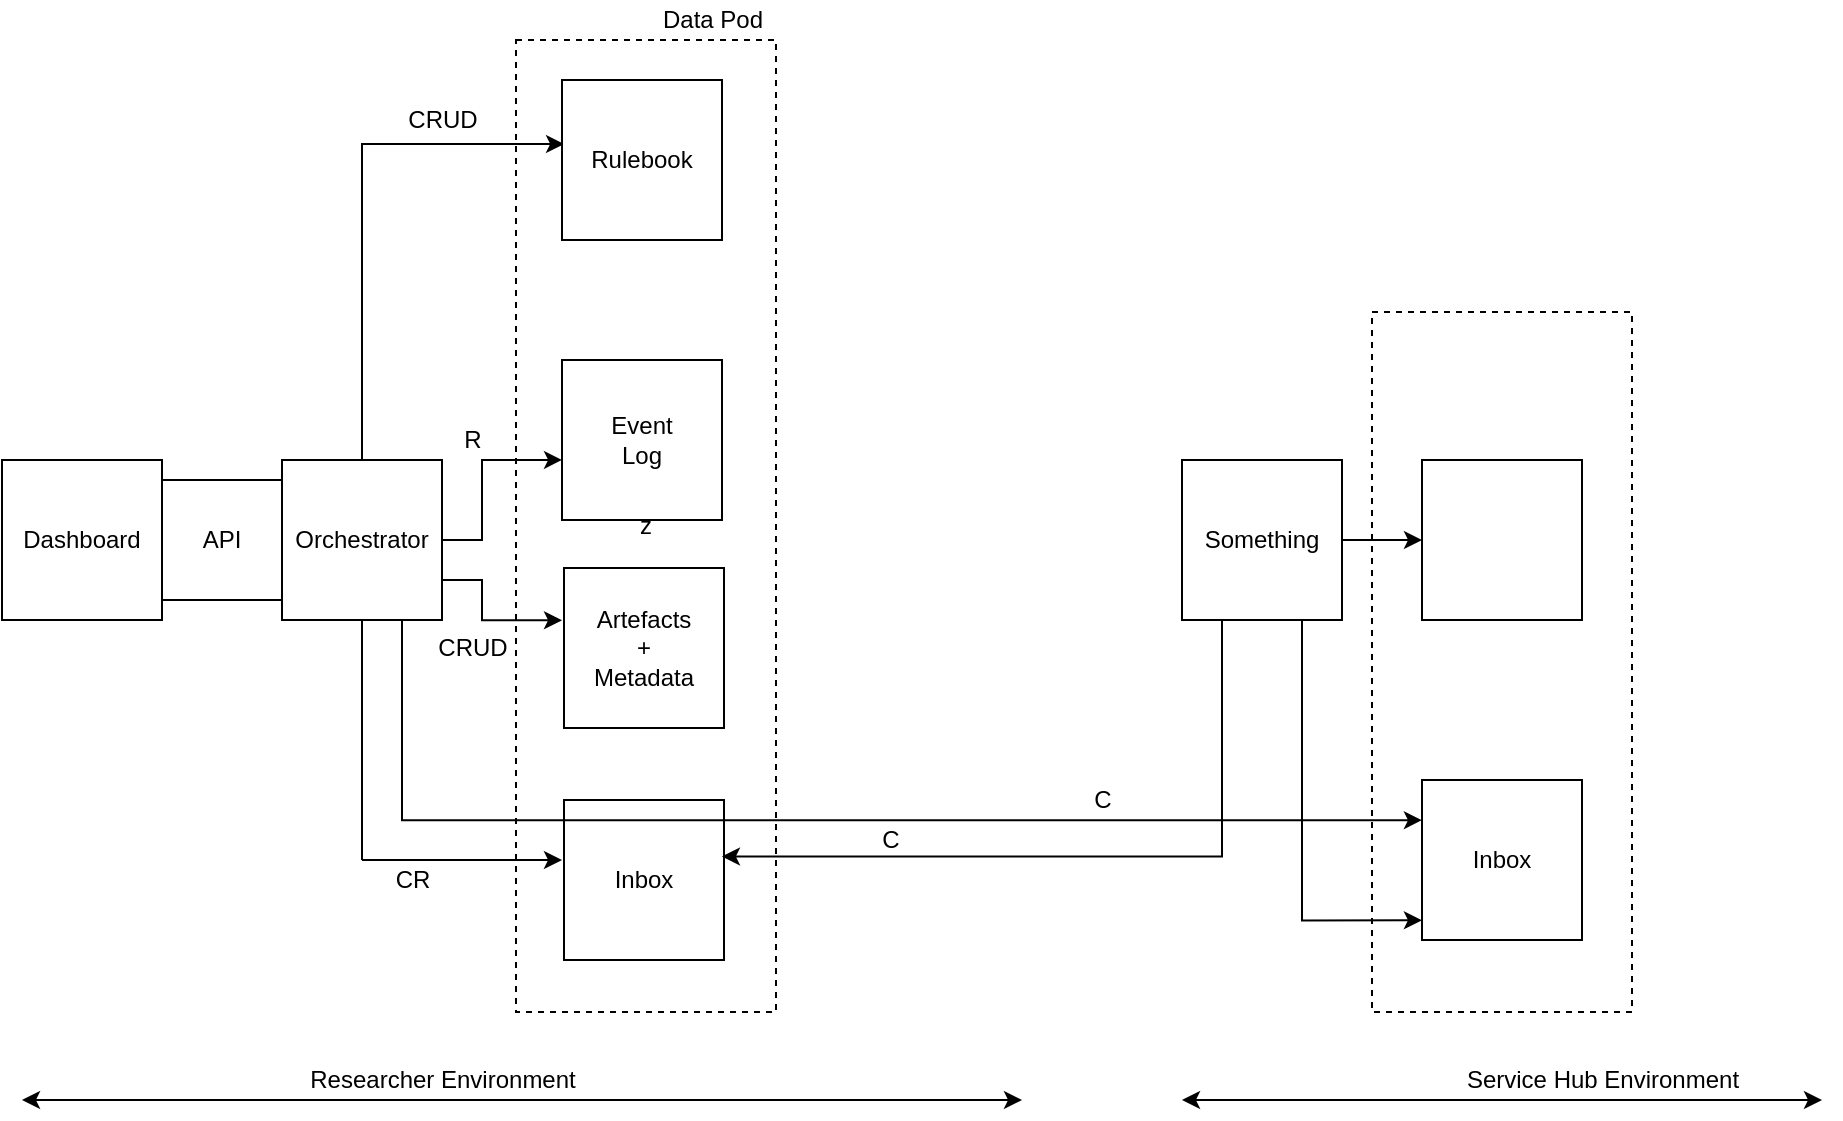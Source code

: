 <mxfile>
    <diagram id="5DCERXd7cLM6GRPOxiRP" name="Page-1">
        <mxGraphModel dx="296" dy="444" grid="1" gridSize="10" guides="1" tooltips="1" connect="1" arrows="1" fold="1" page="1" pageScale="1" pageWidth="1169" pageHeight="827" math="0" shadow="0">
            <root>
                <mxCell id="0"/>
                <mxCell id="1" parent="0"/>
                <mxCell id="QpQXf4_8qpZJ55xaqCUZ-13" value="z" style="rounded=0;whiteSpace=wrap;html=1;dashed=1;fillColor=none;" parent="1" vertex="1">
                    <mxGeometry x="387" y="110" width="130" height="486" as="geometry"/>
                </mxCell>
                <mxCell id="QpQXf4_8qpZJ55xaqCUZ-14" style="edgeStyle=orthogonalEdgeStyle;rounded=0;orthogonalLoop=1;jettySize=auto;html=1;exitX=0.5;exitY=0;exitDx=0;exitDy=0;entryX=0.013;entryY=0.4;entryDx=0;entryDy=0;entryPerimeter=0;" parent="1" source="QpQXf4_8qpZJ55xaqCUZ-1" target="QpQXf4_8qpZJ55xaqCUZ-5" edge="1">
                    <mxGeometry relative="1" as="geometry"/>
                </mxCell>
                <mxCell id="QpQXf4_8qpZJ55xaqCUZ-16" style="edgeStyle=orthogonalEdgeStyle;rounded=0;orthogonalLoop=1;jettySize=auto;html=1;exitX=1;exitY=0.5;exitDx=0;exitDy=0;entryX=0.177;entryY=0.432;entryDx=0;entryDy=0;entryPerimeter=0;" parent="1" source="QpQXf4_8qpZJ55xaqCUZ-1" target="QpQXf4_8qpZJ55xaqCUZ-13" edge="1">
                    <mxGeometry relative="1" as="geometry"/>
                </mxCell>
                <mxCell id="QpQXf4_8qpZJ55xaqCUZ-46" style="edgeStyle=orthogonalEdgeStyle;rounded=0;orthogonalLoop=1;jettySize=auto;html=1;exitX=1;exitY=0.75;exitDx=0;exitDy=0;entryX=0.177;entryY=0.597;entryDx=0;entryDy=0;entryPerimeter=0;" parent="1" source="QpQXf4_8qpZJ55xaqCUZ-1" target="QpQXf4_8qpZJ55xaqCUZ-13" edge="1">
                    <mxGeometry relative="1" as="geometry"/>
                </mxCell>
                <mxCell id="QpQXf4_8qpZJ55xaqCUZ-1" value="Orchestrator" style="whiteSpace=wrap;html=1;aspect=fixed;" parent="1" vertex="1">
                    <mxGeometry x="270" y="320" width="80" height="80" as="geometry"/>
                </mxCell>
                <mxCell id="QpQXf4_8qpZJ55xaqCUZ-2" value="Dashboard" style="whiteSpace=wrap;html=1;aspect=fixed;" parent="1" vertex="1">
                    <mxGeometry x="130" y="320" width="80" height="80" as="geometry"/>
                </mxCell>
                <mxCell id="QpQXf4_8qpZJ55xaqCUZ-4" value="API" style="whiteSpace=wrap;html=1;aspect=fixed;" parent="1" vertex="1">
                    <mxGeometry x="210" y="330" width="60" height="60" as="geometry"/>
                </mxCell>
                <mxCell id="QpQXf4_8qpZJ55xaqCUZ-5" value="Rulebook" style="whiteSpace=wrap;html=1;aspect=fixed;" parent="1" vertex="1">
                    <mxGeometry x="410" y="130" width="80" height="80" as="geometry"/>
                </mxCell>
                <mxCell id="QpQXf4_8qpZJ55xaqCUZ-6" value="Event&lt;br&gt;Log" style="whiteSpace=wrap;html=1;aspect=fixed;" parent="1" vertex="1">
                    <mxGeometry x="410" y="270" width="80" height="80" as="geometry"/>
                </mxCell>
                <mxCell id="QpQXf4_8qpZJ55xaqCUZ-7" value="Artefacts&lt;br&gt;+&lt;br&gt;Metadata" style="whiteSpace=wrap;html=1;aspect=fixed;" parent="1" vertex="1">
                    <mxGeometry x="411" y="374" width="80" height="80" as="geometry"/>
                </mxCell>
                <mxCell id="QpQXf4_8qpZJ55xaqCUZ-8" value="Inbox" style="whiteSpace=wrap;html=1;aspect=fixed;" parent="1" vertex="1">
                    <mxGeometry x="411" y="490" width="80" height="80" as="geometry"/>
                </mxCell>
                <mxCell id="QpQXf4_8qpZJ55xaqCUZ-32" style="edgeStyle=orthogonalEdgeStyle;rounded=0;orthogonalLoop=1;jettySize=auto;html=1;exitX=0.75;exitY=1;exitDx=0;exitDy=0;entryX=0.192;entryY=0.726;entryDx=0;entryDy=0;entryPerimeter=0;" parent="1" source="QpQXf4_8qpZJ55xaqCUZ-1" target="QpQXf4_8qpZJ55xaqCUZ-29" edge="1">
                    <mxGeometry relative="1" as="geometry"/>
                </mxCell>
                <mxCell id="QpQXf4_8qpZJ55xaqCUZ-27" style="edgeStyle=orthogonalEdgeStyle;rounded=0;orthogonalLoop=1;jettySize=auto;html=1;exitX=0.25;exitY=1;exitDx=0;exitDy=0;entryX=0.792;entryY=0.84;entryDx=0;entryDy=0;entryPerimeter=0;" parent="1" source="QpQXf4_8qpZJ55xaqCUZ-10" target="QpQXf4_8qpZJ55xaqCUZ-13" edge="1">
                    <mxGeometry relative="1" as="geometry">
                        <Array as="points">
                            <mxPoint x="740" y="518"/>
                        </Array>
                    </mxGeometry>
                </mxCell>
                <mxCell id="QpQXf4_8qpZJ55xaqCUZ-40" style="edgeStyle=orthogonalEdgeStyle;rounded=0;orthogonalLoop=1;jettySize=auto;html=1;exitX=0.75;exitY=1;exitDx=0;exitDy=0;entryX=0.192;entryY=0.869;entryDx=0;entryDy=0;entryPerimeter=0;" parent="1" source="QpQXf4_8qpZJ55xaqCUZ-10" target="QpQXf4_8qpZJ55xaqCUZ-29" edge="1">
                    <mxGeometry relative="1" as="geometry"/>
                </mxCell>
                <mxCell id="QpQXf4_8qpZJ55xaqCUZ-42" style="edgeStyle=orthogonalEdgeStyle;rounded=0;orthogonalLoop=1;jettySize=auto;html=1;exitX=1;exitY=0.5;exitDx=0;exitDy=0;entryX=0;entryY=0.5;entryDx=0;entryDy=0;" parent="1" source="QpQXf4_8qpZJ55xaqCUZ-10" target="QpQXf4_8qpZJ55xaqCUZ-41" edge="1">
                    <mxGeometry relative="1" as="geometry"/>
                </mxCell>
                <mxCell id="QpQXf4_8qpZJ55xaqCUZ-10" value="Something" style="whiteSpace=wrap;html=1;aspect=fixed;" parent="1" vertex="1">
                    <mxGeometry x="720" y="320" width="80" height="80" as="geometry"/>
                </mxCell>
                <mxCell id="QpQXf4_8qpZJ55xaqCUZ-11" value="Inbox" style="whiteSpace=wrap;html=1;aspect=fixed;" parent="1" vertex="1">
                    <mxGeometry x="840" y="480" width="80" height="80" as="geometry"/>
                </mxCell>
                <mxCell id="QpQXf4_8qpZJ55xaqCUZ-15" value="CRUD" style="text;html=1;align=center;verticalAlign=middle;resizable=0;points=[];autosize=1;strokeColor=none;" parent="1" vertex="1">
                    <mxGeometry x="325" y="140" width="50" height="20" as="geometry"/>
                </mxCell>
                <mxCell id="QpQXf4_8qpZJ55xaqCUZ-17" value="R" style="text;html=1;align=center;verticalAlign=middle;resizable=0;points=[];autosize=1;strokeColor=none;" parent="1" vertex="1">
                    <mxGeometry x="355" y="300" width="20" height="20" as="geometry"/>
                </mxCell>
                <mxCell id="QpQXf4_8qpZJ55xaqCUZ-19" value="CRUD" style="text;html=1;align=center;verticalAlign=middle;resizable=0;points=[];autosize=1;strokeColor=none;" parent="1" vertex="1">
                    <mxGeometry x="340" y="404" width="50" height="20" as="geometry"/>
                </mxCell>
                <mxCell id="QpQXf4_8qpZJ55xaqCUZ-21" value="CR" style="text;html=1;align=center;verticalAlign=middle;resizable=0;points=[];autosize=1;strokeColor=none;" parent="1" vertex="1">
                    <mxGeometry x="320" y="520" width="30" height="20" as="geometry"/>
                </mxCell>
                <mxCell id="QpQXf4_8qpZJ55xaqCUZ-26" value="Data Pod" style="text;html=1;align=center;verticalAlign=middle;resizable=0;points=[];autosize=1;strokeColor=none;" parent="1" vertex="1">
                    <mxGeometry x="450" y="90" width="70" height="20" as="geometry"/>
                </mxCell>
                <mxCell id="QpQXf4_8qpZJ55xaqCUZ-28" value="C" style="text;html=1;align=center;verticalAlign=middle;resizable=0;points=[];autosize=1;strokeColor=none;" parent="1" vertex="1">
                    <mxGeometry x="564" y="500" width="20" height="20" as="geometry"/>
                </mxCell>
                <mxCell id="QpQXf4_8qpZJ55xaqCUZ-29" value="" style="rounded=0;whiteSpace=wrap;html=1;dashed=1;fillColor=none;" parent="1" vertex="1">
                    <mxGeometry x="815" y="246" width="130" height="350" as="geometry"/>
                </mxCell>
                <mxCell id="QpQXf4_8qpZJ55xaqCUZ-33" value="C" style="text;html=1;align=center;verticalAlign=middle;resizable=0;points=[];autosize=1;strokeColor=none;" parent="1" vertex="1">
                    <mxGeometry x="670" y="480" width="20" height="20" as="geometry"/>
                </mxCell>
                <mxCell id="QpQXf4_8qpZJ55xaqCUZ-36" value="" style="endArrow=classic;startArrow=classic;html=1;" parent="1" edge="1">
                    <mxGeometry width="50" height="50" relative="1" as="geometry">
                        <mxPoint x="140" y="640" as="sourcePoint"/>
                        <mxPoint x="640" y="640" as="targetPoint"/>
                    </mxGeometry>
                </mxCell>
                <mxCell id="QpQXf4_8qpZJ55xaqCUZ-37" value="Researcher Environment" style="text;html=1;align=center;verticalAlign=middle;resizable=0;points=[];autosize=1;strokeColor=none;" parent="1" vertex="1">
                    <mxGeometry x="275" y="620" width="150" height="20" as="geometry"/>
                </mxCell>
                <mxCell id="QpQXf4_8qpZJ55xaqCUZ-38" value="" style="endArrow=classic;startArrow=classic;html=1;" parent="1" edge="1">
                    <mxGeometry width="50" height="50" relative="1" as="geometry">
                        <mxPoint x="720" y="640" as="sourcePoint"/>
                        <mxPoint x="1040" y="640" as="targetPoint"/>
                    </mxGeometry>
                </mxCell>
                <mxCell id="QpQXf4_8qpZJ55xaqCUZ-39" value="Service Hub Environment" style="text;html=1;align=center;verticalAlign=middle;resizable=0;points=[];autosize=1;strokeColor=none;" parent="1" vertex="1">
                    <mxGeometry x="855" y="620" width="150" height="20" as="geometry"/>
                </mxCell>
                <mxCell id="QpQXf4_8qpZJ55xaqCUZ-41" value="" style="whiteSpace=wrap;html=1;aspect=fixed;" parent="1" vertex="1">
                    <mxGeometry x="840" y="320" width="80" height="80" as="geometry"/>
                </mxCell>
                <mxCell id="CfoqS8OD3bM6027uivK8-2" value="" style="endArrow=none;html=1;entryX=0.5;entryY=1;entryDx=0;entryDy=0;" parent="1" target="QpQXf4_8qpZJ55xaqCUZ-1" edge="1">
                    <mxGeometry width="50" height="50" relative="1" as="geometry">
                        <mxPoint x="310" y="520" as="sourcePoint"/>
                        <mxPoint x="470" y="520" as="targetPoint"/>
                    </mxGeometry>
                </mxCell>
                <mxCell id="CfoqS8OD3bM6027uivK8-3" value="" style="endArrow=classic;html=1;" parent="1" edge="1">
                    <mxGeometry width="50" height="50" relative="1" as="geometry">
                        <mxPoint x="310" y="520" as="sourcePoint"/>
                        <mxPoint x="410" y="520" as="targetPoint"/>
                    </mxGeometry>
                </mxCell>
            </root>
        </mxGraphModel>
    </diagram>
</mxfile>
